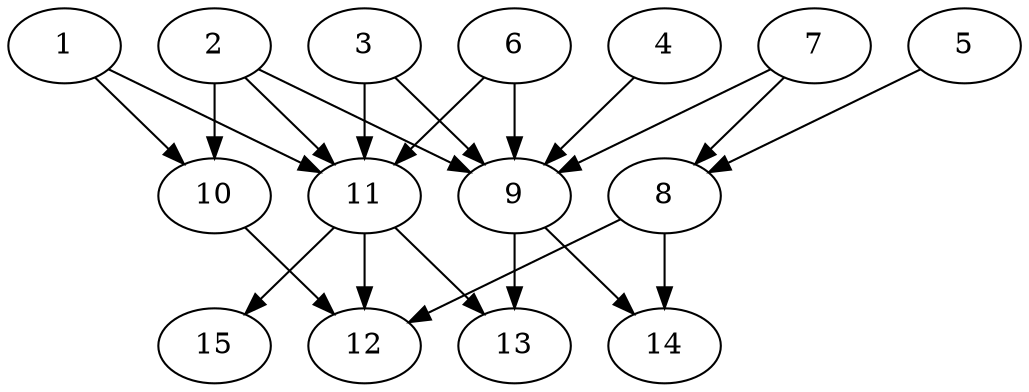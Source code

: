 // DAG automatically generated by daggen at Thu Oct  3 13:59:27 2019
// ./daggen --dot -n 15 --ccr 0.3 --fat 0.7 --regular 0.7 --density 0.9 --mindata 5242880 --maxdata 52428800 
digraph G {
  1 [size="128324267", alpha="0.05", expect_size="38497280"] 
  1 -> 10 [size ="38497280"]
  1 -> 11 [size ="38497280"]
  2 [size="130826240", alpha="0.14", expect_size="39247872"] 
  2 -> 9 [size ="39247872"]
  2 -> 10 [size ="39247872"]
  2 -> 11 [size ="39247872"]
  3 [size="94661973", alpha="0.12", expect_size="28398592"] 
  3 -> 9 [size ="28398592"]
  3 -> 11 [size ="28398592"]
  4 [size="56569173", alpha="0.07", expect_size="16970752"] 
  4 -> 9 [size ="16970752"]
  5 [size="69454507", alpha="0.04", expect_size="20836352"] 
  5 -> 8 [size ="20836352"]
  6 [size="143575040", alpha="0.19", expect_size="43072512"] 
  6 -> 9 [size ="43072512"]
  6 -> 11 [size ="43072512"]
  7 [size="49049600", alpha="0.15", expect_size="14714880"] 
  7 -> 8 [size ="14714880"]
  7 -> 9 [size ="14714880"]
  8 [size="53364053", alpha="0.02", expect_size="16009216"] 
  8 -> 12 [size ="16009216"]
  8 -> 14 [size ="16009216"]
  9 [size="45909333", alpha="0.04", expect_size="13772800"] 
  9 -> 13 [size ="13772800"]
  9 -> 14 [size ="13772800"]
  10 [size="104529920", alpha="0.06", expect_size="31358976"] 
  10 -> 12 [size ="31358976"]
  11 [size="144134827", alpha="0.11", expect_size="43240448"] 
  11 -> 12 [size ="43240448"]
  11 -> 13 [size ="43240448"]
  11 -> 15 [size ="43240448"]
  12 [size="25883307", alpha="0.05", expect_size="7764992"] 
  13 [size="139697493", alpha="0.12", expect_size="41909248"] 
  14 [size="80151893", alpha="0.15", expect_size="24045568"] 
  15 [size="131795627", alpha="0.04", expect_size="39538688"] 
}
